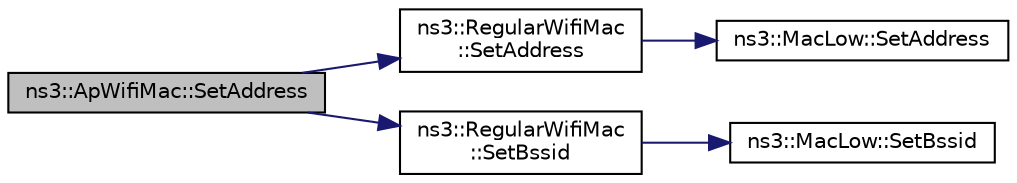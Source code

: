 digraph "ns3::ApWifiMac::SetAddress"
{
  edge [fontname="Helvetica",fontsize="10",labelfontname="Helvetica",labelfontsize="10"];
  node [fontname="Helvetica",fontsize="10",shape=record];
  rankdir="LR";
  Node1 [label="ns3::ApWifiMac::SetAddress",height=0.2,width=0.4,color="black", fillcolor="grey75", style="filled", fontcolor="black"];
  Node1 -> Node2 [color="midnightblue",fontsize="10",style="solid"];
  Node2 [label="ns3::RegularWifiMac\l::SetAddress",height=0.2,width=0.4,color="black", fillcolor="white", style="filled",URL="$df/db9/classns3_1_1RegularWifiMac.html#a71265ac4dff0a65208bed95af4031391"];
  Node2 -> Node3 [color="midnightblue",fontsize="10",style="solid"];
  Node3 [label="ns3::MacLow::SetAddress",height=0.2,width=0.4,color="black", fillcolor="white", style="filled",URL="$d3/da6/classns3_1_1MacLow.html#a399290b378df4e041b9c4f7cc7b9b465"];
  Node1 -> Node4 [color="midnightblue",fontsize="10",style="solid"];
  Node4 [label="ns3::RegularWifiMac\l::SetBssid",height=0.2,width=0.4,color="black", fillcolor="white", style="filled",URL="$df/db9/classns3_1_1RegularWifiMac.html#a24af45a5447f736b996a48a0db584e99"];
  Node4 -> Node5 [color="midnightblue",fontsize="10",style="solid"];
  Node5 [label="ns3::MacLow::SetBssid",height=0.2,width=0.4,color="black", fillcolor="white", style="filled",URL="$d3/da6/classns3_1_1MacLow.html#a92532da5f910843337b8bbb51f551c03"];
}
